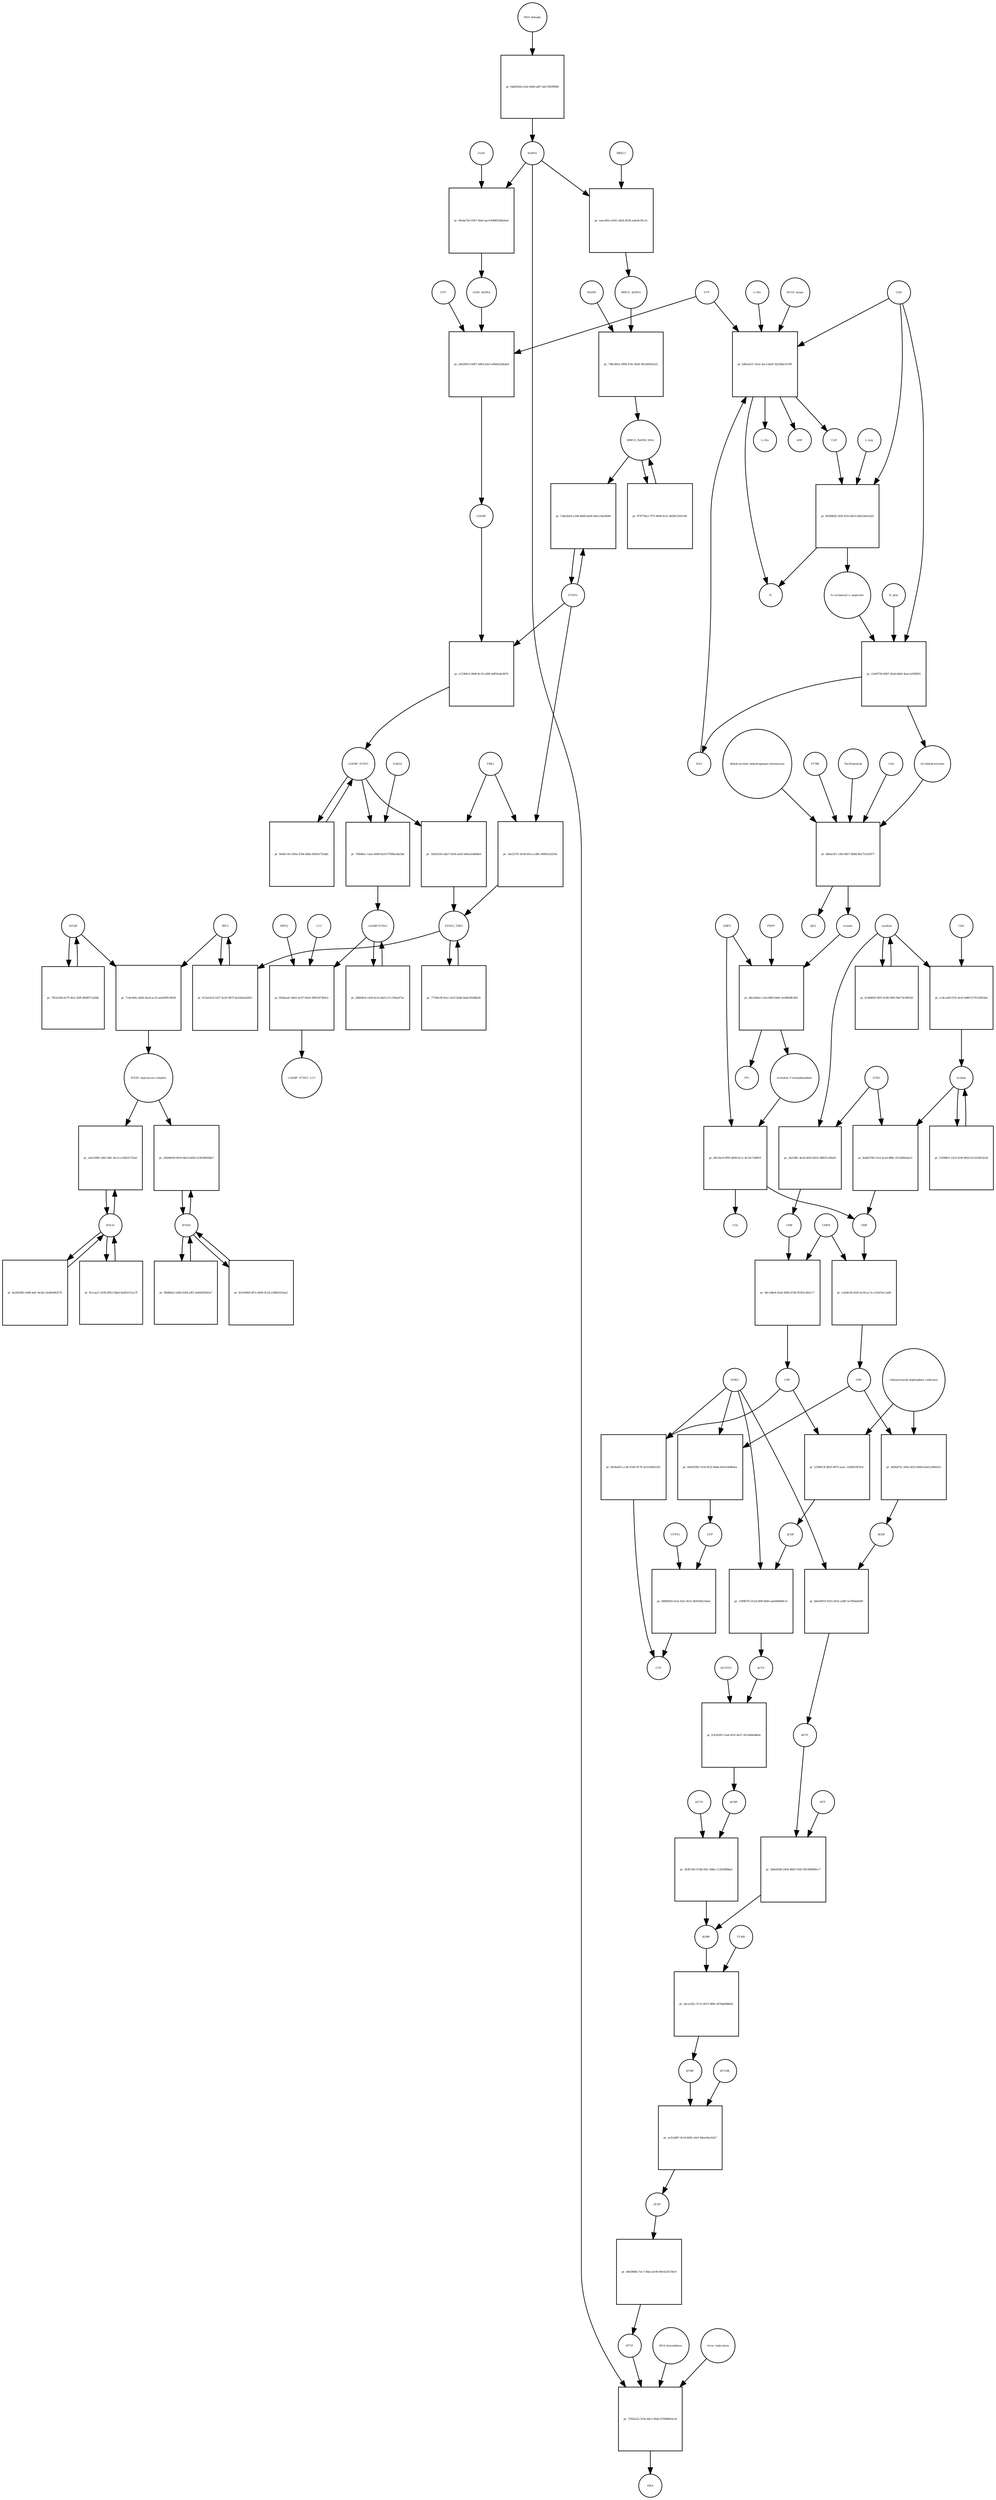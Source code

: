 strict digraph  {
"NF-kB" [annotation="urn_miriam_obo.go_GO%3A0071159", bipartite=0, cls=complex, fontsize=4, label="NF-kB", shape=circle];
"pr_7cde544e-ab60-4ac8-ac32-aeb289519b39" [annotation="", bipartite=1, cls=process, fontsize=4, label="pr_7cde544e-ab60-4ac8-ac32-aeb289519b39", shape=square];
"IFNB1 expression complex" [annotation="", bipartite=0, cls=complex, fontsize=4, label="IFNB1 expression complex", shape=circle];
IRF3 [annotation="urn_miriam_hgnc_6118|urn_miriam_uniprot_Q14653|urn_miriam_ensembl_ENSG00000126456|urn_miriam_refseq_NM_001571|urn_miriam_hgnc.symbol_IRF3|urn_miriam_ncbigene_3661", bipartite=0, cls="macromolecule multimer", fontsize=4, label=IRF3, shape=circle];
dCDP [annotation="urn_miriam_obo.chebi_CHEBI%3A28846", bipartite=0, cls="simple chemical", fontsize=4, label=dCDP, shape=circle];
"pr_5399b7f5-012d-4f09-8f4d-aa8269d08a7e" [annotation="", bipartite=1, cls=process, fontsize=4, label="pr_5399b7f5-012d-4f09-8f4d-aa8269d08a7e", shape=square];
dCTP [annotation="urn_miriam_obo.chebi_CHEBI%3A16311", bipartite=0, cls="simple chemical", fontsize=4, label=dCTP, shape=circle];
NME1 [annotation="urn_miriam_uniprot_P15531|urn_miriam_hgnc_7849", bipartite=0, cls=macromolecule, fontsize=4, label=NME1, shape=circle];
uridine [annotation="urn_miriam_obo.chebi_CHEBI%3A16704", bipartite=0, cls="simple chemical", fontsize=4, label=uridine, shape=circle];
"pr_8adb3706-51e2-4ca4-888c-9155df0ada12" [annotation="", bipartite=1, cls=process, fontsize=4, label="pr_8adb3706-51e2-4ca4-888c-9155df0ada12", shape=square];
UMP [annotation="urn_miriam_obo.chebi_CHEBI%3A57865", bipartite=0, cls="simple chemical", fontsize=4, label=UMP, shape=circle];
UCK2 [annotation="urn_miriam_uniprot_Q9HA47|urn_miriam_hgnc_HGNC%3A12562", bipartite=0, cls=macromolecule, fontsize=4, label=UCK2, shape=circle];
"orotidine 5'-monophosphate" [annotation="urn_miriam_obo.chebi_CHEBI%3A15842", bipartite=0, cls="simple chemical", fontsize=4, label="orotidine 5'-monophosphate", shape=circle];
"pr_0f2c6e10-ff93-4b99-bc1c-8c10c7a89f1f" [annotation="", bipartite=1, cls=process, fontsize=4, label="pr_0f2c6e10-ff93-4b99-bc1c-8c10c7a89f1f", shape=square];
UMPS [annotation="urn_miriam_ncbigene_7372|urn_miriam_refseq_NM_000373|urn_miriam_hgnc.symbol_UMPS|urn_miriam_hgnc_12563|urn_miriam_ensembl_ENSG00000114491|urn_miriam_uniprot_P11172", bipartite=0, cls="macromolecule multimer", fontsize=4, label=UMPS, shape=circle];
CO2 [annotation="urn_miriam_obo.chebi_CHEBI%3A16526", bipartite=0, cls="simple chemical", fontsize=4, label=CO2, shape=circle];
UTP [annotation="urn_miriam_obo.chebi_CHEBI%3A15713", bipartite=0, cls="simple chemical", fontsize=4, label=UTP, shape=circle];
"pr_6866f920-b1af-41fa-9e51-d641645c6a6a" [annotation="", bipartite=1, cls=process, fontsize=4, label="pr_6866f920-b1af-41fa-9e51-d641645c6a6a", shape=square];
CTP [annotation="urn_miriam_obo.chebi_CHEBI%3A17677", bipartite=0, cls="simple chemical", fontsize=4, label=CTP, shape=circle];
CTPS1 [annotation="urn_miriam_hgnc_HGNC%3A2519|urn_miriam_uniprot_P17812", bipartite=0, cls=macromolecule, fontsize=4, label=CTPS1, shape=circle];
UDP [annotation="urn_miriam_obo.chebi_CHEBI%3A17659", bipartite=0, cls="simple chemical", fontsize=4, label=UDP, shape=circle];
"pr_8d56d75c-200a-4615-860d-0ad1a309e631" [annotation="", bipartite=1, cls=process, fontsize=4, label="pr_8d56d75c-200a-4615-860d-0ad1a309e631", shape=square];
dUDP [annotation="urn_miriam_obo.chebi_CHEBI%3A28850", bipartite=0, cls="simple chemical", fontsize=4, label=dUDP, shape=circle];
"ribonucleoside-diphosphate reductase" [annotation="urn_miriam_brenda_1.17.4.1|urn_miriam_obo.go_GO%3A0005971", bipartite=0, cls=complex, fontsize=4, label="ribonucleoside-diphosphate reductase", shape=circle];
IFNB1 [annotation="urn_miriam_ensembl_ENSG00000171855|urn_miriam_hgnc.symbol_IFNB1|urn_miriam_hgnc_5434|urn_miriam_uniprot_P01574|urn_miriam_refseq_NM_002176|urn_miriam_ncbigene_3456", bipartite=0, cls=macromolecule, fontsize=4, label=IFNB1, shape=circle];
"pr_30266059-6919-4bc0-8459-e23b306938a7" [annotation="", bipartite=1, cls=process, fontsize=4, label="pr_30266059-6919-4bc0-8459-e23b306938a7", shape=square];
"pr_ceb3fcf0-d2d3-4c39-ac7a-c23a07ec1ab8" [annotation="", bipartite=1, cls=process, fontsize=4, label="pr_ceb3fcf0-d2d3-4c39-ac7a-c23a07ec1ab8", shape=square];
CMPK [annotation="urn_miriam_uniprot_P30085|urn_miriam_hgnc_HGNC%3A18170", bipartite=0, cls=macromolecule, fontsize=4, label=CMPK, shape=circle];
"cGAMP-STING" [annotation="", bipartite=0, cls=complex, fontsize=4, label="cGAMP-STING", shape=circle];
"pr_286fdfe0-c629-4ce5-bb15-e7c156eef7ec" [annotation="", bipartite=1, cls=process, fontsize=4, label="pr_286fdfe0-c629-4ce5-bb15-e7c156eef7ec", shape=square];
IFNA1 [annotation="urn_miriam_hgnc.symbol_IFNA1|urn_miriam_ncbigene_3439|urn_miriam_refseq_NM_024013|urn_miriam_uniprot_P01562|urn_miriam_hgnc_5417|urn_miriam_ensembl_ENSG00000197919", bipartite=0, cls=macromolecule, fontsize=4, label=IFNA1, shape=circle];
"pr_a3e210f8-1492-44fc-8cc5-cc0fd31732a6" [annotation="", bipartite=1, cls=process, fontsize=4, label="pr_a3e210f8-1492-44fc-8cc5-cc0fd31732a6", shape=square];
"pr_51f089cf-15c9-410f-9810-01141b915e24" [annotation="", bipartite=1, cls=process, fontsize=4, label="pr_51f089cf-15c9-410f-9810-01141b915e24", shape=square];
CDP [annotation="urn_miriam_obo.chebi_CHEBI%3A17239", bipartite=0, cls="simple chemical", fontsize=4, label=CDP, shape=circle];
"pr_2339813f-d835-4873-aa2c-1d3895287b3c" [annotation="", bipartite=1, cls=process, fontsize=4, label="pr_2339813f-d835-4873-aa2c-1d3895287b3c", shape=square];
"pr_fd18ed52-cc56-47d0-9179-3e52180d1281" [annotation="", bipartite=1, cls=process, fontsize=4, label="pr_fd18ed52-cc56-47d0-9179-3e52180d1281", shape=square];
dTDP [annotation="urn_miriam_obo.chebi_CHEBI%3A18075", bipartite=0, cls="simple chemical", fontsize=4, label=dTDP, shape=circle];
"pr_d643869a-7ec7-4bea-bc90-d9c0a35156c8" [annotation="", bipartite=1, cls=process, fontsize=4, label="pr_d643869a-7ec7-4bea-bc90-d9c0a35156c8", shape=square];
dTTP [annotation="urn_miriam_obo.chebi_CHEBI%3A18077", bipartite=0, cls="simple chemical", fontsize=4, label=dTTP, shape=circle];
CMP [annotation="urn_miriam_obo.chebi_CHEBI%3A17361", bipartite=0, cls="simple chemical", fontsize=4, label=CMP, shape=circle];
"pr_46c1dde4-42a6-4082-b7df-05301c463c17" [annotation="", bipartite=1, cls=process, fontsize=4, label="pr_46c1dde4-42a6-4082-b7df-05301c463c17", shape=square];
dUMP [annotation="urn_miriam_obo.chebi_CHEBI%3A17622", bipartite=0, cls="simple chemical", fontsize=4, label=dUMP, shape=circle];
"pr_deca1d2c-517e-4015-9f6b-3d78dafb86d2" [annotation="", bipartite=1, cls=process, fontsize=4, label="pr_deca1d2c-517e-4015-9f6b-3d78dafb86d2", shape=square];
dTMP [annotation="urn_miriam_obo.chebi_CHEBI%3A17013", bipartite=0, cls="simple chemical", fontsize=4, label=dTMP, shape=circle];
TYMS [annotation="urn_miriam_uniprot_P04818|urn_miriam_hgnc_HGNC%3A12441", bipartite=0, cls=macromolecule, fontsize=4, label=TYMS, shape=circle];
dsDNA [annotation="urn_miriam_obo.chebi_CHEBI%3A75909", bipartite=0, cls="simple chemical", fontsize=4, label=dsDNA, shape=circle];
"pr_7f302a22-333a-4dc5-90d2-b7f8d8fe4ce4" [annotation="", bipartite=1, cls=process, fontsize=4, label="pr_7f302a22-333a-4dc5-90d2-b7f8d8fe4ce4", shape=square];
DNA [annotation="", bipartite=0, cls="nucleic acid feature", fontsize=4, label=DNA, shape=circle];
"DNA biosynthesis" [annotation="urn_miriam_obo.go_GO%3A0071897", bipartite=0, cls=phenotype, fontsize=4, label="DNA biosynthesis", shape=circle];
"virus replication" [annotation="urn_miriam_obo.go_GO%3A0019079", bipartite=0, cls=phenotype, fontsize=4, label="virus replication", shape=circle];
MRE11_RAD50_DNA [annotation="", bipartite=0, cls=complex, fontsize=4, label=MRE11_RAD50_DNA, shape=circle];
"pr_879778a3-7f72-4609-9c5c-8658c5265c68" [annotation="", bipartite=1, cls=process, fontsize=4, label="pr_879778a3-7f72-4609-9c5c-8658c5265c68", shape=square];
"pr_fc430295-12a6-451f-8a57-451eb0a08d3e" [annotation="", bipartite=1, cls=process, fontsize=4, label="pr_fc430295-12a6-451f-8a57-451eb0a08d3e", shape=square];
dCMP [annotation="urn_miriam_obo.chebi_CHEBI%3A15918", bipartite=0, cls="simple chemical", fontsize=4, label=dCMP, shape=circle];
DCTPP1 [annotation="urn_miriam_uniprot_Q9H773|urn_miriam_hgnc_HGNC%3A28777", bipartite=0, cls=macromolecule, fontsize=4, label=DCTPP1, shape=circle];
"pr_83e59460-df7a-4400-9c2d-234f8c816aa1" [annotation="", bipartite=1, cls=process, fontsize=4, label="pr_83e59460-df7a-4400-9c2d-234f8c816aa1", shape=square];
"pr_f0b864a5-af0b-4304-aff5-5e60d55063a7" [annotation="", bipartite=1, cls=process, fontsize=4, label="pr_f0b864a5-af0b-4304-aff5-5e60d55063a7", shape=square];
ATP [annotation="urn_miriam_obo.chebi_CHEBI%3A15422", bipartite=0, cls="simple chemical", fontsize=4, label=ATP, shape=circle];
"pr_eb620912-6d47-4d83-b2e5-a9bd3a28eded" [annotation="", bipartite=1, cls=process, fontsize=4, label="pr_eb620912-6d47-4d83-b2e5-a9bd3a28eded", shape=square];
GTP [annotation="urn_miriam_obo.chebi_CHEBI%3A15996", bipartite=0, cls="simple chemical", fontsize=4, label=GTP, shape=circle];
cGAMP [annotation="urn_miriam_obo.chebi_CHEBI%3A75947", bipartite=0, cls="simple chemical", fontsize=4, label=cGAMP, shape=circle];
cGAS_dsDNA [annotation=urn_miriam_pubmed_28363908, bipartite=0, cls=complex, fontsize=4, label=cGAS_dsDNA, shape=circle];
cytidine [annotation="urn_miriam_obo.chebi_CHEBI%3A17562", bipartite=0, cls="simple chemical", fontsize=4, label=cytidine, shape=circle];
"pr_2fa53ffc-4e24-40f3-8d16-38f831cf9a00" [annotation="", bipartite=1, cls=process, fontsize=4, label="pr_2fa53ffc-4e24-40f3-8d16-38f831cf9a00", shape=square];
"pr_a1236fc9-28d0-4c32-a388-4df55e4a3679" [annotation="", bipartite=1, cls=process, fontsize=4, label="pr_a1236fc9-28d0-4c32-a388-4df55e4a3679", shape=square];
STING [annotation=urn_miriam_uniprot_Q86WV6, bipartite=0, cls="macromolecule multimer", fontsize=4, label=STING, shape=circle];
cGAMP_STING [annotation="urn_miriam_obo.go_GO%3A1990231", bipartite=0, cls=complex, fontsize=4, label=cGAMP_STING, shape=circle];
"L-Gln" [annotation="urn_miriam_obo.chebi_CHEBI%3A18050", bipartite=0, cls="simple chemical", fontsize=4, label="L-Gln", shape=circle];
"pr_b5ba3e31-5e5a-4ac3-baf0-3d226be1b709" [annotation="", bipartite=1, cls=process, fontsize=4, label="pr_b5ba3e31-5e5a-4ac3-baf0-3d226be1b709", shape=square];
CAP [annotation="urn_miriam_obo.chebi_CHEBI%3A17672", bipartite=0, cls="simple chemical", fontsize=4, label=CAP, shape=circle];
CAD [annotation="urn_miriam_refseq_NM_001306079|urn_miriam_hgnc_1424|urn_miriam_hgnc.symbol_CAD|urn_miriam_uniprot_P27708|urn_miriam_ncbigene_790|urn_miriam_ensembl_ENSG00000084774", bipartite=0, cls=macromolecule, fontsize=4, label=CAD, shape=circle];
HCO3_minus [annotation="urn_miriam_obo.chebi_CHEBI%3A17544", bipartite=0, cls="simple chemical", fontsize=4, label=HCO3_minus, shape=circle];
H2O [annotation="urn_miriam_obo.chebi_CHEBI%3A15377", bipartite=0, cls="simple chemical", fontsize=4, label=H2O, shape=circle];
"L-Glu" [annotation="urn_miriam_obo.chebi_CHEBI%3A16015", bipartite=0, cls="simple chemical", fontsize=4, label="L-Glu", shape=circle];
ADP [annotation="urn_miriam_obo.chebi_CHEBI%3A16761", bipartite=0, cls="simple chemical", fontsize=4, label=ADP, shape=circle];
Pi [annotation="urn_miriam_obo.chebi_CHEBI%3A18367", bipartite=0, cls="simple chemical", fontsize=4, label=Pi, shape=circle];
"pr_64495580-7e54-4532-8bab-fe6e106460ea" [annotation="", bipartite=1, cls=process, fontsize=4, label="pr_64495580-7e54-4532-8bab-fe6e106460ea", shape=square];
"N-carbamoyl-L-aspartate" [annotation="urn_miriam_obo.chebi_CHEBI%3A32814", bipartite=0, cls="simple chemical", fontsize=4, label="N-carbamoyl-L-aspartate", shape=circle];
"pr_12ef9726-b9b7-43a6-bb42-4aac1a50f093" [annotation="", bipartite=1, cls=process, fontsize=4, label="pr_12ef9726-b9b7-43a6-bb42-4aac1a50f093", shape=square];
"(S)-dihydroorotate" [annotation="urn_miriam_obo.chebi_CHEBI%3A30864", bipartite=0, cls="simple chemical", fontsize=4, label="(S)-dihydroorotate", shape=circle];
H_plus [annotation="urn_miriam_obo.chebi_CHEBI%3A15378", bipartite=0, cls="simple chemical", fontsize=4, label=H_plus, shape=circle];
"pr_7852a3b6-b17f-4fe1-82ff-dfd49712afb6" [annotation="", bipartite=1, cls=process, fontsize=4, label="pr_7852a3b6-b17f-4fe1-82ff-dfd49712afb6", shape=square];
"pr_ffccaea7-d1f8-4952-9dad-0ad93315ca7f" [annotation="", bipartite=1, cls=process, fontsize=4, label="pr_ffccaea7-d1f8-4952-9dad-0ad93315ca7f", shape=square];
TBK1 [annotation="urn_miriam_hgnc.symbol_TBK1|urn_miriam_ensembl_ENSG00000183735|urn_miriam_uniprot_Q9UHD2|urn_miriam_refseq_NM_013254|urn_miriam_hgnc_11584|urn_miriam_ncbigene_29110", bipartite=0, cls=macromolecule, fontsize=4, label=TBK1, shape=circle];
"pr_5b264226-abb7-416d-ad25-b00e2ed68de0" [annotation="", bipartite=1, cls=process, fontsize=4, label="pr_5b264226-abb7-416d-ad25-b00e2ed68de0", shape=square];
STING_TBK1 [annotation=urn_miriam_pubmed_30842653, bipartite=0, cls=complex, fontsize=4, label=STING_TBK1, shape=circle];
"pr_534a2b54-a168-46d8-ba04-9a6cc9ae8588" [annotation="", bipartite=1, cls=process, fontsize=4, label="pr_534a2b54-a168-46d8-ba04-9a6cc9ae8588", shape=square];
"pr_8a281086-cbd8-4afc-8e3d-c4a464483274" [annotation="", bipartite=1, cls=process, fontsize=4, label="pr_8a281086-cbd8-4afc-8e3d-c4a464483274", shape=square];
"pr_60ebe7b3-0547-46af-aac9-8d985828a4ed" [annotation="", bipartite=1, cls=process, fontsize=4, label="pr_60ebe7b3-0547-46af-aac9-8d985828a4ed", shape=square];
cGAS [annotation="urn_miriam_ensembl_ENSG00000164430|urn_miriam_hgnc_21367|urn_miriam_ncbigene_115004|urn_miriam_uniprot_Q8N884|urn_miriam_hgnc.symbol_CGAS|urn_miriam_refseq_NM_138441", bipartite=0, cls=macromolecule, fontsize=4, label=cGAS, shape=circle];
"pr_77549c9f-81ec-4cf3-b2d6-8a8e18368b28" [annotation="", bipartite=1, cls=process, fontsize=4, label="pr_77549c9f-81ec-4cf3-b2d6-8a8e18368b28", shape=square];
orotate [annotation="urn_miriam_obo.chebi_CHEBI%3A30839", bipartite=0, cls="simple chemical", fontsize=4, label=orotate, shape=circle];
"pr_08cd34ee-c1eb-4883-b60c-6c86f6dfc9b1" [annotation="", bipartite=1, cls=process, fontsize=4, label="pr_08cd34ee-c1eb-4883-b60c-6c86f6dfc9b1", shape=square];
PRPP [annotation="urn_miriam_obo.chebi_CHEBI%3A17111", bipartite=0, cls="simple chemical", fontsize=4, label=PRPP, shape=circle];
PPi [annotation="urn_miriam_obo.chebi_CHEBI%3A18361", bipartite=0, cls="simple chemical", fontsize=4, label=PPi, shape=circle];
"pr_614b465f-45f5-4c88-99f3-84e73c06f3d2" [annotation="", bipartite=1, cls=process, fontsize=4, label="pr_614b465f-45f5-4c88-99f3-84e73c06f3d2", shape=square];
"pr_613a1d1d-1027-4cd5-9875-6e326ea629e1" [annotation="", bipartite=1, cls=process, fontsize=4, label="pr_613a1d1d-1027-4cd5-9875-6e326ea629e1", shape=square];
"pr_66d4c14c-b50a-47b4-9d8a-6026cf72edfe" [annotation="", bipartite=1, cls=process, fontsize=4, label="pr_66d4c14c-b50a-47b4-9d8a-6026cf72edfe", shape=square];
RAD50 [annotation="urn_miriam_ncbigene_10111|urn_miriam_refseq_NM_005732|urn_miriam_uniprot_Q92878|urn_miriam_hgnc.symbol_RAD50|urn_miriam_ensembl_ENSG00000113522|urn_miriam_hgnc_9816", bipartite=0, cls="macromolecule multimer", fontsize=4, label=RAD50, shape=circle];
"pr_7d8cd81a-3968-47dc-8fa8-3f61dd502e22" [annotation="", bipartite=1, cls=process, fontsize=4, label="pr_7d8cd81a-3968-47dc-8fa8-3f61dd502e22", shape=square];
MRE11_dsDNA [annotation="urn_miriam_obo.go_GO%3A0003690", bipartite=0, cls=complex, fontsize=4, label=MRE11_dsDNA, shape=circle];
"pr_db6ae2f1-12fd-4827-8b8d-8b2751e65f77" [annotation="", bipartite=1, cls=process, fontsize=4, label="pr_db6ae2f1-12fd-4827-8b8d-8b2751e65f77", shape=square];
"dihydroorotate dehydrogenase holoenzyme" [annotation="urn_miriam_ncbigene_1723|urn_miriam_hgnc_HGNC%3A2867|urn_miriam_hgnc.symbol_DHODH", bipartite=0, cls="simple chemical", fontsize=4, label="dihydroorotate dehydrogenase holoenzyme", shape=circle];
P1788 [annotation=urn_miriam_pubmed_31740051, bipartite=0, cls="simple chemical", fontsize=4, label=P1788, shape=circle];
Teriflunomide [annotation=urn_miriam_drugbank_DB08880, bipartite=0, cls="simple chemical", fontsize=4, label=Teriflunomide, shape=circle];
CoQ [annotation="urn_miriam_obo.chebi_CHEBI%3A16389", bipartite=0, cls="simple chemical", fontsize=4, label=CoQ, shape=circle];
QH2 [annotation="urn_miriam_obo.chebi_CHEBI%3A17976", bipartite=0, cls="simple chemical", fontsize=4, label=QH2, shape=circle];
"pr_8de04919-9225-4432-a586-5e7fb8a0ef0f" [annotation="", bipartite=1, cls=process, fontsize=4, label="pr_8de04919-9225-4432-a586-5e7fb8a0ef0f", shape=square];
dUTP [annotation="urn_miriam_obo.chebi_CHEBI%3A17625", bipartite=0, cls="simple chemical", fontsize=4, label=dUTP, shape=circle];
"pr_cc4caef6-f101-4cef-b989-f27912d503ee" [annotation="", bipartite=1, cls=process, fontsize=4, label="pr_cc4caef6-f101-4cef-b989-f27912d503ee", shape=square];
CDA [annotation="urn_miriam_uniprot_P32320|urn_miriam_ncbigene_978|urn_miriam_refseq_NM_001785|urn_miriam_ensembl_ENSG00000158825|urn_miriam_hgnc.symbol_CDA|urn_miriam_hgnc_1712", bipartite=0, cls=macromolecule, fontsize=4, label=CDA, shape=circle];
"pr_5b4e65d6-2404-4b83-9343-961489480cc7" [annotation="", bipartite=1, cls=process, fontsize=4, label="pr_5b4e65d6-2404-4b83-9343-961489480cc7", shape=square];
DUT [annotation="urn_miriam_hgnc_HGNC%3A3078|urn_miriam_uniprot_P33316", bipartite=0, cls=macromolecule, fontsize=4, label=DUT, shape=circle];
"pr_fb36ea41-66d1-4c07-b5e9-38f55d73b41e" [annotation="", bipartite=1, cls=process, fontsize=4, label="pr_fb36ea41-66d1-4c07-b5e9-38f55d73b41e", shape=square];
LC3 [annotation="", bipartite=0, cls=macromolecule, fontsize=4, label=LC3, shape=circle];
cGAMP_STING_LC3 [annotation="", bipartite=0, cls=complex, fontsize=4, label=cGAMP_STING_LC3, shape=circle];
WIPI2 [annotation="urn_miriam_refseq_NM_015610|urn_miriam_hgnc_32225|urn_miriam_hgnc.symbol_WIPI2|urn_miriam_ensembl_ENSG00000157954|urn_miriam_ncbigene_26100|urn_miriam_uniprot_Q9Y4P8", bipartite=0, cls=macromolecule, fontsize=4, label=WIPI2, shape=circle];
"pr_bf59682b-305f-41fe-b910-fd622441ad22" [annotation="", bipartite=1, cls=process, fontsize=4, label="pr_bf59682b-305f-41fe-b910-fd622441ad22", shape=square];
"L-Asp" [annotation="urn_miriam_obo.chebi_CHEBI%3A29991", bipartite=0, cls="simple chemical", fontsize=4, label="L-Asp", shape=circle];
"pr_eaacd91a-6e81-4d24-8536-aafedc3fccfc" [annotation="", bipartite=1, cls=process, fontsize=4, label="pr_eaacd91a-6e81-4d24-8536-aafedc3fccfc", shape=square];
MRE11 [annotation="urn_miriam_hgnc.symbol_MRE11|urn_miriam_ncbigene_4361|urn_miriam_uniprot_P49959|urn_miriam_ensembl_ENSG00000020922|urn_miriam_refseq_NM_005591|urn_miriam_hgnc_7230", bipartite=0, cls="macromolecule multimer", fontsize=4, label=MRE11, shape=circle];
"pr_acfe2d87-d11d-40d1-a0cf-fdeee0ea52e7" [annotation="", bipartite=1, cls=process, fontsize=4, label="pr_acfe2d87-d11d-40d1-a0cf-fdeee0ea52e7", shape=square];
dTYMK [annotation="urn_miriam_uniprot_P23919|urn_miriam_hgnc_HGNC%3A3061", bipartite=0, cls=macromolecule, fontsize=4, label=dTYMK, shape=circle];
"pr_7f684fac-1aea-4d49-8a19-f769ba3da5de" [annotation="", bipartite=1, cls=process, fontsize=4, label="pr_7f684fac-1aea-4d49-8a19-f769ba3da5de", shape=square];
SAR1A [annotation="urn_miriam_uniprot_Q9NR31|urn_miriam_ensembl_ENSG00000079332|urn_miriam_hgnc_10534|urn_miriam_hgnc.symbol_SAR1A|urn_miriam_refseq_NM_001142648|urn_miriam_ncbigene_56681", bipartite=0, cls=macromolecule, fontsize=4, label=SAR1A, shape=circle];
"pr_1de22791-8cb9-45ca-a3b6-340f4cb2220a" [annotation="", bipartite=1, cls=process, fontsize=4, label="pr_1de22791-8cb9-45ca-a3b6-340f4cb2220a", shape=square];
"pr_f4d45924-e3a4-4640-abf7-b0c76f5f9900" [annotation="", bipartite=1, cls=process, fontsize=4, label="pr_f4d45924-e3a4-4640-abf7-b0c76f5f9900", shape=square];
"DNA damage" [annotation="", bipartite=0, cls=phenotype, fontsize=4, label="DNA damage", shape=circle];
"pr_3b3f139e-67db-45fc-9dbe-c12f284f8ba1" [annotation="", bipartite=1, cls=process, fontsize=4, label="pr_3b3f139e-67db-45fc-9dbe-c12f284f8ba1", shape=square];
DCTD [annotation="urn_miriam_uniprot_P32321|urn_miriam_hgnc_HGNC%3A2710", bipartite=0, cls=macromolecule, fontsize=4, label=DCTD, shape=circle];
"NF-kB" -> "pr_7cde544e-ab60-4ac8-ac32-aeb289519b39"  [annotation="", interaction_type=consumption];
"NF-kB" -> "pr_7852a3b6-b17f-4fe1-82ff-dfd49712afb6"  [annotation="", interaction_type=consumption];
"pr_7cde544e-ab60-4ac8-ac32-aeb289519b39" -> "IFNB1 expression complex"  [annotation="", interaction_type=production];
"IFNB1 expression complex" -> "pr_30266059-6919-4bc0-8459-e23b306938a7"  [annotation=urn_miriam_pubmed_20610653, interaction_type=stimulation];
"IFNB1 expression complex" -> "pr_a3e210f8-1492-44fc-8cc5-cc0fd31732a6"  [annotation=urn_miriam_pubmed_16979567, interaction_type=stimulation];
IRF3 -> "pr_7cde544e-ab60-4ac8-ac32-aeb289519b39"  [annotation="", interaction_type=consumption];
IRF3 -> "pr_613a1d1d-1027-4cd5-9875-6e326ea629e1"  [annotation="", interaction_type=consumption];
dCDP -> "pr_5399b7f5-012d-4f09-8f4d-aa8269d08a7e"  [annotation="", interaction_type=consumption];
"pr_5399b7f5-012d-4f09-8f4d-aa8269d08a7e" -> dCTP  [annotation="", interaction_type=production];
dCTP -> "pr_fc430295-12a6-451f-8a57-451eb0a08d3e"  [annotation="", interaction_type=consumption];
NME1 -> "pr_5399b7f5-012d-4f09-8f4d-aa8269d08a7e"  [annotation=urn_miriam_pubmed_17827303, interaction_type=catalysis];
NME1 -> "pr_fd18ed52-cc56-47d0-9179-3e52180d1281"  [annotation=urn_miriam_pubmed_28458037, interaction_type=catalysis];
NME1 -> "pr_64495580-7e54-4532-8bab-fe6e106460ea"  [annotation=urn_miriam_pubmed_28458037, interaction_type=catalysis];
NME1 -> "pr_8de04919-9225-4432-a586-5e7fb8a0ef0f"  [annotation=urn_miriam_pubmed_17827303, interaction_type=catalysis];
uridine -> "pr_8adb3706-51e2-4ca4-888c-9155df0ada12"  [annotation="", interaction_type=consumption];
uridine -> "pr_51f089cf-15c9-410f-9810-01141b915e24"  [annotation="", interaction_type=consumption];
"pr_8adb3706-51e2-4ca4-888c-9155df0ada12" -> UMP  [annotation="", interaction_type=production];
UMP -> "pr_ceb3fcf0-d2d3-4c39-ac7a-c23a07ec1ab8"  [annotation="", interaction_type=consumption];
UCK2 -> "pr_8adb3706-51e2-4ca4-888c-9155df0ada12"  [annotation=urn_miriam_pubmed_15130468, interaction_type=catalysis];
UCK2 -> "pr_2fa53ffc-4e24-40f3-8d16-38f831cf9a00"  [annotation=urn_miriam_pubmed_15130468, interaction_type=catalysis];
"orotidine 5'-monophosphate" -> "pr_0f2c6e10-ff93-4b99-bc1c-8c10c7a89f1f"  [annotation="", interaction_type=consumption];
"pr_0f2c6e10-ff93-4b99-bc1c-8c10c7a89f1f" -> UMP  [annotation="", interaction_type=production];
"pr_0f2c6e10-ff93-4b99-bc1c-8c10c7a89f1f" -> CO2  [annotation="", interaction_type=production];
UMPS -> "pr_0f2c6e10-ff93-4b99-bc1c-8c10c7a89f1f"  [annotation=urn_miriam_reactome_REACT_1698, interaction_type=catalysis];
UMPS -> "pr_08cd34ee-c1eb-4883-b60c-6c86f6dfc9b1"  [annotation=urn_miriam_reactome_REACT_1698, interaction_type=catalysis];
UTP -> "pr_6866f920-b1af-41fa-9e51-d641645c6a6a"  [annotation="", interaction_type=consumption];
"pr_6866f920-b1af-41fa-9e51-d641645c6a6a" -> CTP  [annotation="", interaction_type=production];
CTPS1 -> "pr_6866f920-b1af-41fa-9e51-d641645c6a6a"  [annotation=urn_miriam_pubmed_5411547, interaction_type=catalysis];
UDP -> "pr_8d56d75c-200a-4615-860d-0ad1a309e631"  [annotation="", interaction_type=consumption];
UDP -> "pr_64495580-7e54-4532-8bab-fe6e106460ea"  [annotation="", interaction_type=consumption];
"pr_8d56d75c-200a-4615-860d-0ad1a309e631" -> dUDP  [annotation="", interaction_type=production];
dUDP -> "pr_8de04919-9225-4432-a586-5e7fb8a0ef0f"  [annotation="", interaction_type=consumption];
"ribonucleoside-diphosphate reductase" -> "pr_8d56d75c-200a-4615-860d-0ad1a309e631"  [annotation=urn_miriam_pubmed_24809024, interaction_type=catalysis];
"ribonucleoside-diphosphate reductase" -> "pr_2339813f-d835-4873-aa2c-1d3895287b3c"  [annotation=urn_miriam_pubmed_24809024, interaction_type=catalysis];
IFNB1 -> "pr_30266059-6919-4bc0-8459-e23b306938a7"  [annotation="", interaction_type=consumption];
IFNB1 -> "pr_83e59460-df7a-4400-9c2d-234f8c816aa1"  [annotation="", interaction_type=consumption];
IFNB1 -> "pr_f0b864a5-af0b-4304-aff5-5e60d55063a7"  [annotation="", interaction_type=consumption];
"pr_30266059-6919-4bc0-8459-e23b306938a7" -> IFNB1  [annotation="", interaction_type=production];
"pr_ceb3fcf0-d2d3-4c39-ac7a-c23a07ec1ab8" -> UDP  [annotation="", interaction_type=production];
CMPK -> "pr_ceb3fcf0-d2d3-4c39-ac7a-c23a07ec1ab8"  [annotation=urn_miriam_pubmed_10462544, interaction_type=catalysis];
CMPK -> "pr_46c1dde4-42a6-4082-b7df-05301c463c17"  [annotation=urn_miriam_pubmed_10462544, interaction_type=catalysis];
"cGAMP-STING" -> "pr_286fdfe0-c629-4ce5-bb15-e7c156eef7ec"  [annotation="", interaction_type=consumption];
"cGAMP-STING" -> "pr_fb36ea41-66d1-4c07-b5e9-38f55d73b41e"  [annotation="", interaction_type=consumption];
"pr_286fdfe0-c629-4ce5-bb15-e7c156eef7ec" -> "cGAMP-STING"  [annotation="", interaction_type=production];
IFNA1 -> "pr_a3e210f8-1492-44fc-8cc5-cc0fd31732a6"  [annotation="", interaction_type=consumption];
IFNA1 -> "pr_ffccaea7-d1f8-4952-9dad-0ad93315ca7f"  [annotation="", interaction_type=consumption];
IFNA1 -> "pr_8a281086-cbd8-4afc-8e3d-c4a464483274"  [annotation="", interaction_type=consumption];
"pr_a3e210f8-1492-44fc-8cc5-cc0fd31732a6" -> IFNA1  [annotation="", interaction_type=production];
"pr_51f089cf-15c9-410f-9810-01141b915e24" -> uridine  [annotation="", interaction_type=production];
CDP -> "pr_2339813f-d835-4873-aa2c-1d3895287b3c"  [annotation="", interaction_type=consumption];
CDP -> "pr_fd18ed52-cc56-47d0-9179-3e52180d1281"  [annotation="", interaction_type=consumption];
"pr_2339813f-d835-4873-aa2c-1d3895287b3c" -> dCDP  [annotation="", interaction_type=production];
"pr_fd18ed52-cc56-47d0-9179-3e52180d1281" -> CTP  [annotation="", interaction_type=production];
dTDP -> "pr_d643869a-7ec7-4bea-bc90-d9c0a35156c8"  [annotation="", interaction_type=consumption];
"pr_d643869a-7ec7-4bea-bc90-d9c0a35156c8" -> dTTP  [annotation="", interaction_type=production];
dTTP -> "pr_7f302a22-333a-4dc5-90d2-b7f8d8fe4ce4"  [annotation="", interaction_type=consumption];
CMP -> "pr_46c1dde4-42a6-4082-b7df-05301c463c17"  [annotation="", interaction_type=consumption];
"pr_46c1dde4-42a6-4082-b7df-05301c463c17" -> CDP  [annotation="", interaction_type=production];
dUMP -> "pr_deca1d2c-517e-4015-9f6b-3d78dafb86d2"  [annotation="", interaction_type=consumption];
"pr_deca1d2c-517e-4015-9f6b-3d78dafb86d2" -> dTMP  [annotation="", interaction_type=production];
dTMP -> "pr_acfe2d87-d11d-40d1-a0cf-fdeee0ea52e7"  [annotation="", interaction_type=consumption];
TYMS -> "pr_deca1d2c-517e-4015-9f6b-3d78dafb86d2"  [annotation=urn_miriam_pubmed_3099389, interaction_type=catalysis];
dsDNA -> "pr_7f302a22-333a-4dc5-90d2-b7f8d8fe4ce4"  [annotation="", interaction_type=consumption];
dsDNA -> "pr_60ebe7b3-0547-46af-aac9-8d985828a4ed"  [annotation="", interaction_type=consumption];
dsDNA -> "pr_eaacd91a-6e81-4d24-8536-aafedc3fccfc"  [annotation="", interaction_type=consumption];
"pr_7f302a22-333a-4dc5-90d2-b7f8d8fe4ce4" -> DNA  [annotation="", interaction_type=production];
"DNA biosynthesis" -> "pr_7f302a22-333a-4dc5-90d2-b7f8d8fe4ce4"  [annotation="", interaction_type=catalysis];
"virus replication" -> "pr_7f302a22-333a-4dc5-90d2-b7f8d8fe4ce4"  [annotation="", interaction_type=inhibition];
MRE11_RAD50_DNA -> "pr_879778a3-7f72-4609-9c5c-8658c5265c68"  [annotation="", interaction_type=consumption];
MRE11_RAD50_DNA -> "pr_534a2b54-a168-46d8-ba04-9a6cc9ae8588"  [annotation=urn_miriam_pubmed_23388631, interaction_type=catalysis];
"pr_879778a3-7f72-4609-9c5c-8658c5265c68" -> MRE11_RAD50_DNA  [annotation="", interaction_type=production];
"pr_fc430295-12a6-451f-8a57-451eb0a08d3e" -> dCMP  [annotation="", interaction_type=production];
dCMP -> "pr_3b3f139e-67db-45fc-9dbe-c12f284f8ba1"  [annotation="", interaction_type=consumption];
DCTPP1 -> "pr_fc430295-12a6-451f-8a57-451eb0a08d3e"  [annotation=urn_miriam_pubmed_13788541, interaction_type=catalysis];
"pr_83e59460-df7a-4400-9c2d-234f8c816aa1" -> IFNB1  [annotation="", interaction_type=production];
"pr_f0b864a5-af0b-4304-aff5-5e60d55063a7" -> IFNB1  [annotation="", interaction_type=production];
ATP -> "pr_eb620912-6d47-4d83-b2e5-a9bd3a28eded"  [annotation="", interaction_type=consumption];
ATP -> "pr_b5ba3e31-5e5a-4ac3-baf0-3d226be1b709"  [annotation="", interaction_type=consumption];
"pr_eb620912-6d47-4d83-b2e5-a9bd3a28eded" -> cGAMP  [annotation="", interaction_type=production];
GTP -> "pr_eb620912-6d47-4d83-b2e5-a9bd3a28eded"  [annotation="", interaction_type=consumption];
cGAMP -> "pr_a1236fc9-28d0-4c32-a388-4df55e4a3679"  [annotation="", interaction_type=consumption];
cGAS_dsDNA -> "pr_eb620912-6d47-4d83-b2e5-a9bd3a28eded"  [annotation=urn_miriam_pubmed_29622565, interaction_type=catalysis];
cytidine -> "pr_2fa53ffc-4e24-40f3-8d16-38f831cf9a00"  [annotation="", interaction_type=consumption];
cytidine -> "pr_614b465f-45f5-4c88-99f3-84e73c06f3d2"  [annotation="", interaction_type=consumption];
cytidine -> "pr_cc4caef6-f101-4cef-b989-f27912d503ee"  [annotation="", interaction_type=consumption];
"pr_2fa53ffc-4e24-40f3-8d16-38f831cf9a00" -> CMP  [annotation="", interaction_type=production];
"pr_a1236fc9-28d0-4c32-a388-4df55e4a3679" -> cGAMP_STING  [annotation="", interaction_type=production];
STING -> "pr_a1236fc9-28d0-4c32-a388-4df55e4a3679"  [annotation="", interaction_type=consumption];
STING -> "pr_534a2b54-a168-46d8-ba04-9a6cc9ae8588"  [annotation="", interaction_type=consumption];
STING -> "pr_1de22791-8cb9-45ca-a3b6-340f4cb2220a"  [annotation="", interaction_type=consumption];
cGAMP_STING -> "pr_5b264226-abb7-416d-ad25-b00e2ed68de0"  [annotation="", interaction_type=consumption];
cGAMP_STING -> "pr_66d4c14c-b50a-47b4-9d8a-6026cf72edfe"  [annotation="", interaction_type=consumption];
cGAMP_STING -> "pr_7f684fac-1aea-4d49-8a19-f769ba3da5de"  [annotation="", interaction_type=consumption];
"L-Gln" -> "pr_b5ba3e31-5e5a-4ac3-baf0-3d226be1b709"  [annotation="", interaction_type=consumption];
"pr_b5ba3e31-5e5a-4ac3-baf0-3d226be1b709" -> CAP  [annotation="", interaction_type=production];
"pr_b5ba3e31-5e5a-4ac3-baf0-3d226be1b709" -> "L-Glu"  [annotation="", interaction_type=production];
"pr_b5ba3e31-5e5a-4ac3-baf0-3d226be1b709" -> ADP  [annotation="", interaction_type=production];
"pr_b5ba3e31-5e5a-4ac3-baf0-3d226be1b709" -> Pi  [annotation="", interaction_type=production];
CAP -> "pr_bf59682b-305f-41fe-b910-fd622441ad22"  [annotation="", interaction_type=consumption];
CAD -> "pr_b5ba3e31-5e5a-4ac3-baf0-3d226be1b709"  [annotation=urn_miriam_reactome_REACT_73577, interaction_type=catalysis];
CAD -> "pr_12ef9726-b9b7-43a6-bb42-4aac1a50f093"  [annotation=urn_miriam_reactome_REACT_1698, interaction_type=catalysis];
CAD -> "pr_bf59682b-305f-41fe-b910-fd622441ad22"  [annotation=urn_miriam_reactome_REACT_1698, interaction_type=catalysis];
HCO3_minus -> "pr_b5ba3e31-5e5a-4ac3-baf0-3d226be1b709"  [annotation="", interaction_type=consumption];
H2O -> "pr_b5ba3e31-5e5a-4ac3-baf0-3d226be1b709"  [annotation="", interaction_type=consumption];
"pr_64495580-7e54-4532-8bab-fe6e106460ea" -> UTP  [annotation="", interaction_type=production];
"N-carbamoyl-L-aspartate" -> "pr_12ef9726-b9b7-43a6-bb42-4aac1a50f093"  [annotation="", interaction_type=consumption];
"pr_12ef9726-b9b7-43a6-bb42-4aac1a50f093" -> "(S)-dihydroorotate"  [annotation="", interaction_type=production];
"pr_12ef9726-b9b7-43a6-bb42-4aac1a50f093" -> H2O  [annotation="", interaction_type=production];
"(S)-dihydroorotate" -> "pr_db6ae2f1-12fd-4827-8b8d-8b2751e65f77"  [annotation="", interaction_type=consumption];
H_plus -> "pr_12ef9726-b9b7-43a6-bb42-4aac1a50f093"  [annotation="", interaction_type=consumption];
"pr_7852a3b6-b17f-4fe1-82ff-dfd49712afb6" -> "NF-kB"  [annotation="", interaction_type=production];
"pr_ffccaea7-d1f8-4952-9dad-0ad93315ca7f" -> IFNA1  [annotation="", interaction_type=production];
TBK1 -> "pr_5b264226-abb7-416d-ad25-b00e2ed68de0"  [annotation="", interaction_type=consumption];
TBK1 -> "pr_1de22791-8cb9-45ca-a3b6-340f4cb2220a"  [annotation="", interaction_type=consumption];
"pr_5b264226-abb7-416d-ad25-b00e2ed68de0" -> STING_TBK1  [annotation="", interaction_type=production];
STING_TBK1 -> "pr_77549c9f-81ec-4cf3-b2d6-8a8e18368b28"  [annotation="", interaction_type=consumption];
STING_TBK1 -> "pr_613a1d1d-1027-4cd5-9875-6e326ea629e1"  [annotation="urn_miriam_pubmed_22394562|urn_miriam_pubmed_25636800", interaction_type=catalysis];
"pr_534a2b54-a168-46d8-ba04-9a6cc9ae8588" -> STING  [annotation="", interaction_type=production];
"pr_8a281086-cbd8-4afc-8e3d-c4a464483274" -> IFNA1  [annotation="", interaction_type=production];
"pr_60ebe7b3-0547-46af-aac9-8d985828a4ed" -> cGAS_dsDNA  [annotation="", interaction_type=production];
cGAS -> "pr_60ebe7b3-0547-46af-aac9-8d985828a4ed"  [annotation="", interaction_type=consumption];
"pr_77549c9f-81ec-4cf3-b2d6-8a8e18368b28" -> STING_TBK1  [annotation="", interaction_type=production];
orotate -> "pr_08cd34ee-c1eb-4883-b60c-6c86f6dfc9b1"  [annotation="", interaction_type=consumption];
"pr_08cd34ee-c1eb-4883-b60c-6c86f6dfc9b1" -> "orotidine 5'-monophosphate"  [annotation="", interaction_type=production];
"pr_08cd34ee-c1eb-4883-b60c-6c86f6dfc9b1" -> PPi  [annotation="", interaction_type=production];
PRPP -> "pr_08cd34ee-c1eb-4883-b60c-6c86f6dfc9b1"  [annotation="", interaction_type=consumption];
"pr_614b465f-45f5-4c88-99f3-84e73c06f3d2" -> cytidine  [annotation="", interaction_type=production];
"pr_613a1d1d-1027-4cd5-9875-6e326ea629e1" -> IRF3  [annotation="", interaction_type=production];
"pr_66d4c14c-b50a-47b4-9d8a-6026cf72edfe" -> cGAMP_STING  [annotation="", interaction_type=production];
RAD50 -> "pr_7d8cd81a-3968-47dc-8fa8-3f61dd502e22"  [annotation="", interaction_type=consumption];
"pr_7d8cd81a-3968-47dc-8fa8-3f61dd502e22" -> MRE11_RAD50_DNA  [annotation="", interaction_type=production];
MRE11_dsDNA -> "pr_7d8cd81a-3968-47dc-8fa8-3f61dd502e22"  [annotation="", interaction_type=consumption];
"pr_db6ae2f1-12fd-4827-8b8d-8b2751e65f77" -> orotate  [annotation="", interaction_type=production];
"pr_db6ae2f1-12fd-4827-8b8d-8b2751e65f77" -> QH2  [annotation="", interaction_type=production];
"dihydroorotate dehydrogenase holoenzyme" -> "pr_db6ae2f1-12fd-4827-8b8d-8b2751e65f77"  [annotation="urn_miriam_reactome_REACT_1698|urn_miriam_doi_10.1101%2F2020.03.11.983056", interaction_type=catalysis];
P1788 -> "pr_db6ae2f1-12fd-4827-8b8d-8b2751e65f77"  [annotation="urn_miriam_reactome_REACT_1698|urn_miriam_doi_10.1101%2F2020.03.11.983056", interaction_type=inhibition];
Teriflunomide -> "pr_db6ae2f1-12fd-4827-8b8d-8b2751e65f77"  [annotation="urn_miriam_reactome_REACT_1698|urn_miriam_doi_10.1101%2F2020.03.11.983056", interaction_type=inhibition];
CoQ -> "pr_db6ae2f1-12fd-4827-8b8d-8b2751e65f77"  [annotation="", interaction_type=consumption];
"pr_8de04919-9225-4432-a586-5e7fb8a0ef0f" -> dUTP  [annotation="", interaction_type=production];
dUTP -> "pr_5b4e65d6-2404-4b83-9343-961489480cc7"  [annotation="", interaction_type=consumption];
"pr_cc4caef6-f101-4cef-b989-f27912d503ee" -> uridine  [annotation="", interaction_type=production];
CDA -> "pr_cc4caef6-f101-4cef-b989-f27912d503ee"  [annotation="urn_miriam_pubmed_7923172|urn_miriam_pubmed_15689149", interaction_type=catalysis];
"pr_5b4e65d6-2404-4b83-9343-961489480cc7" -> dUMP  [annotation="", interaction_type=production];
DUT -> "pr_5b4e65d6-2404-4b83-9343-961489480cc7"  [annotation=urn_miriam_pubmed_18837522, interaction_type=catalysis];
"pr_fb36ea41-66d1-4c07-b5e9-38f55d73b41e" -> cGAMP_STING_LC3  [annotation="", interaction_type=production];
LC3 -> "pr_fb36ea41-66d1-4c07-b5e9-38f55d73b41e"  [annotation="", interaction_type=consumption];
WIPI2 -> "pr_fb36ea41-66d1-4c07-b5e9-38f55d73b41e"  [annotation=urn_miriam_pubmed_30842662, interaction_type=catalysis];
"pr_bf59682b-305f-41fe-b910-fd622441ad22" -> "N-carbamoyl-L-aspartate"  [annotation="", interaction_type=production];
"pr_bf59682b-305f-41fe-b910-fd622441ad22" -> Pi  [annotation="", interaction_type=production];
"L-Asp" -> "pr_bf59682b-305f-41fe-b910-fd622441ad22"  [annotation="", interaction_type=consumption];
"pr_eaacd91a-6e81-4d24-8536-aafedc3fccfc" -> MRE11_dsDNA  [annotation="", interaction_type=production];
MRE11 -> "pr_eaacd91a-6e81-4d24-8536-aafedc3fccfc"  [annotation="", interaction_type=consumption];
"pr_acfe2d87-d11d-40d1-a0cf-fdeee0ea52e7" -> dTDP  [annotation="", interaction_type=production];
dTYMK -> "pr_acfe2d87-d11d-40d1-a0cf-fdeee0ea52e7"  [annotation=urn_miriam_pubmed_8024690, interaction_type=catalysis];
"pr_7f684fac-1aea-4d49-8a19-f769ba3da5de" -> "cGAMP-STING"  [annotation="", interaction_type=production];
SAR1A -> "pr_7f684fac-1aea-4d49-8a19-f769ba3da5de"  [annotation="urn_miriam_doi_10.1038%2Fs41586-019-1006-9", interaction_type=catalysis];
"pr_1de22791-8cb9-45ca-a3b6-340f4cb2220a" -> STING_TBK1  [annotation="", interaction_type=production];
"pr_f4d45924-e3a4-4640-abf7-b0c76f5f9900" -> dsDNA  [annotation="", interaction_type=production];
"DNA damage" -> "pr_f4d45924-e3a4-4640-abf7-b0c76f5f9900"  [annotation="urn_miriam_doi_10.1016%2Fj.ejmech.2019.111855", interaction_type=stimulation];
"pr_3b3f139e-67db-45fc-9dbe-c12f284f8ba1" -> dUMP  [annotation="", interaction_type=production];
DCTD -> "pr_3b3f139e-67db-45fc-9dbe-c12f284f8ba1"  [annotation="urn_miriam_doi_10.1074%2Fjbc.M114.617720", interaction_type=catalysis];
}
